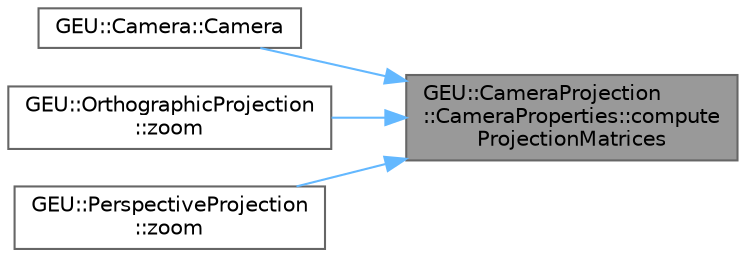 digraph "GEU::CameraProjection::CameraProperties::computeProjectionMatrices"
{
 // LATEX_PDF_SIZE
  bgcolor="transparent";
  edge [fontname=Helvetica,fontsize=10,labelfontname=Helvetica,labelfontsize=10];
  node [fontname=Helvetica,fontsize=10,shape=box,height=0.2,width=0.4];
  rankdir="RL";
  Node1 [id="Node000001",label="GEU::CameraProjection\l::CameraProperties::compute\lProjectionMatrices",height=0.2,width=0.4,color="gray40", fillcolor="grey60", style="filled", fontcolor="black",tooltip=" "];
  Node1 -> Node2 [id="edge1_Node000001_Node000002",dir="back",color="steelblue1",style="solid",tooltip=" "];
  Node2 [id="Node000002",label="GEU::Camera::Camera",height=0.2,width=0.4,color="grey40", fillcolor="white", style="filled",URL="$dd/d04/class_g_e_u_1_1_camera.html#a90affc62c8bce68327176d4383cc1b03",tooltip=" "];
  Node1 -> Node3 [id="edge2_Node000001_Node000003",dir="back",color="steelblue1",style="solid",tooltip=" "];
  Node3 [id="Node000003",label="GEU::OrthographicProjection\l::zoom",height=0.2,width=0.4,color="grey40", fillcolor="white", style="filled",URL="$d2/d03/class_g_e_u_1_1_orthographic_projection.html#a5b35b766fd8e93d2a49eeaed2c4bee7a",tooltip=" "];
  Node1 -> Node4 [id="edge3_Node000001_Node000004",dir="back",color="steelblue1",style="solid",tooltip=" "];
  Node4 [id="Node000004",label="GEU::PerspectiveProjection\l::zoom",height=0.2,width=0.4,color="grey40", fillcolor="white", style="filled",URL="$d8/d04/class_g_e_u_1_1_perspective_projection.html#a2dbe8e9a28df1484423fa1222beae38b",tooltip=" "];
}
